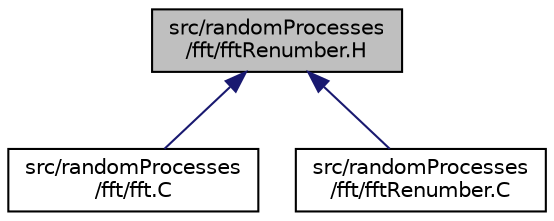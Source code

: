 digraph "src/randomProcesses/fft/fftRenumber.H"
{
  bgcolor="transparent";
  edge [fontname="Helvetica",fontsize="10",labelfontname="Helvetica",labelfontsize="10"];
  node [fontname="Helvetica",fontsize="10",shape=record];
  Node65 [label="src/randomProcesses\l/fft/fftRenumber.H",height=0.2,width=0.4,color="black", fillcolor="grey75", style="filled", fontcolor="black"];
  Node65 -> Node66 [dir="back",color="midnightblue",fontsize="10",style="solid",fontname="Helvetica"];
  Node66 [label="src/randomProcesses\l/fft/fft.C",height=0.2,width=0.4,color="black",URL="$a14012.html"];
  Node65 -> Node67 [dir="back",color="midnightblue",fontsize="10",style="solid",fontname="Helvetica"];
  Node67 [label="src/randomProcesses\l/fft/fftRenumber.C",height=0.2,width=0.4,color="black",URL="$a14018.html",tooltip="Multi-dimensional renumbering used in the Numerical Recipes fft routine. This version is recursive..."];
}
